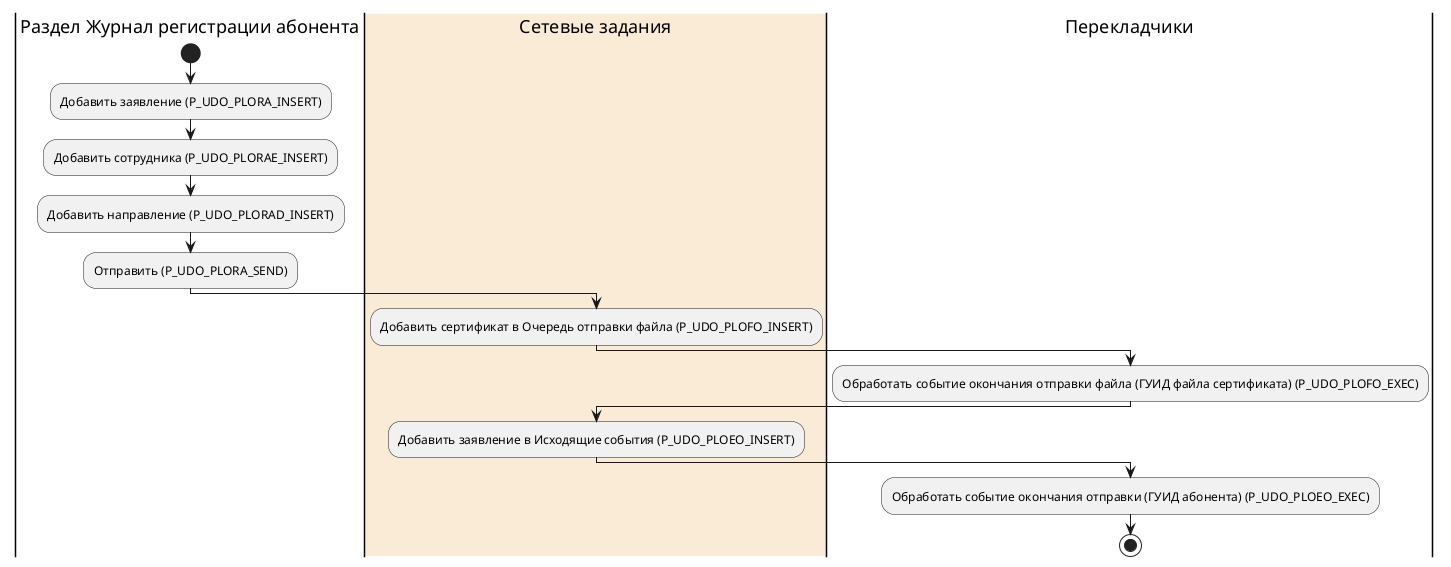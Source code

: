 @startuml
|Раздел Журнал регистрации абонента|
start
:Добавить заявление (P_UDO_PLORA_INSERT);
:Добавить сотрудника (P_UDO_PLORAE_INSERT);
:Добавить направление (P_UDO_PLORAD_INSERT);
:Отправить (P_UDO_PLORA_SEND); 
|#AntiqueWhite|Сетевые задания|
:Добавить сертификат в Очередь отправки файла (P_UDO_PLOFO_INSERT);
|Перекладчики|
:Обработать событие окончания отправки файла (ГУИД файла сертификата) (P_UDO_PLOFO_EXEC);
|Сетевые задания|
:Добавить заявление в Исходящие события (P_UDO_PLOEO_INSERT);
|Перекладчики|
:Обработать событие окончания отправки (ГУИД абонента) (P_UDO_PLOEO_EXEC);
stop
@enduml
